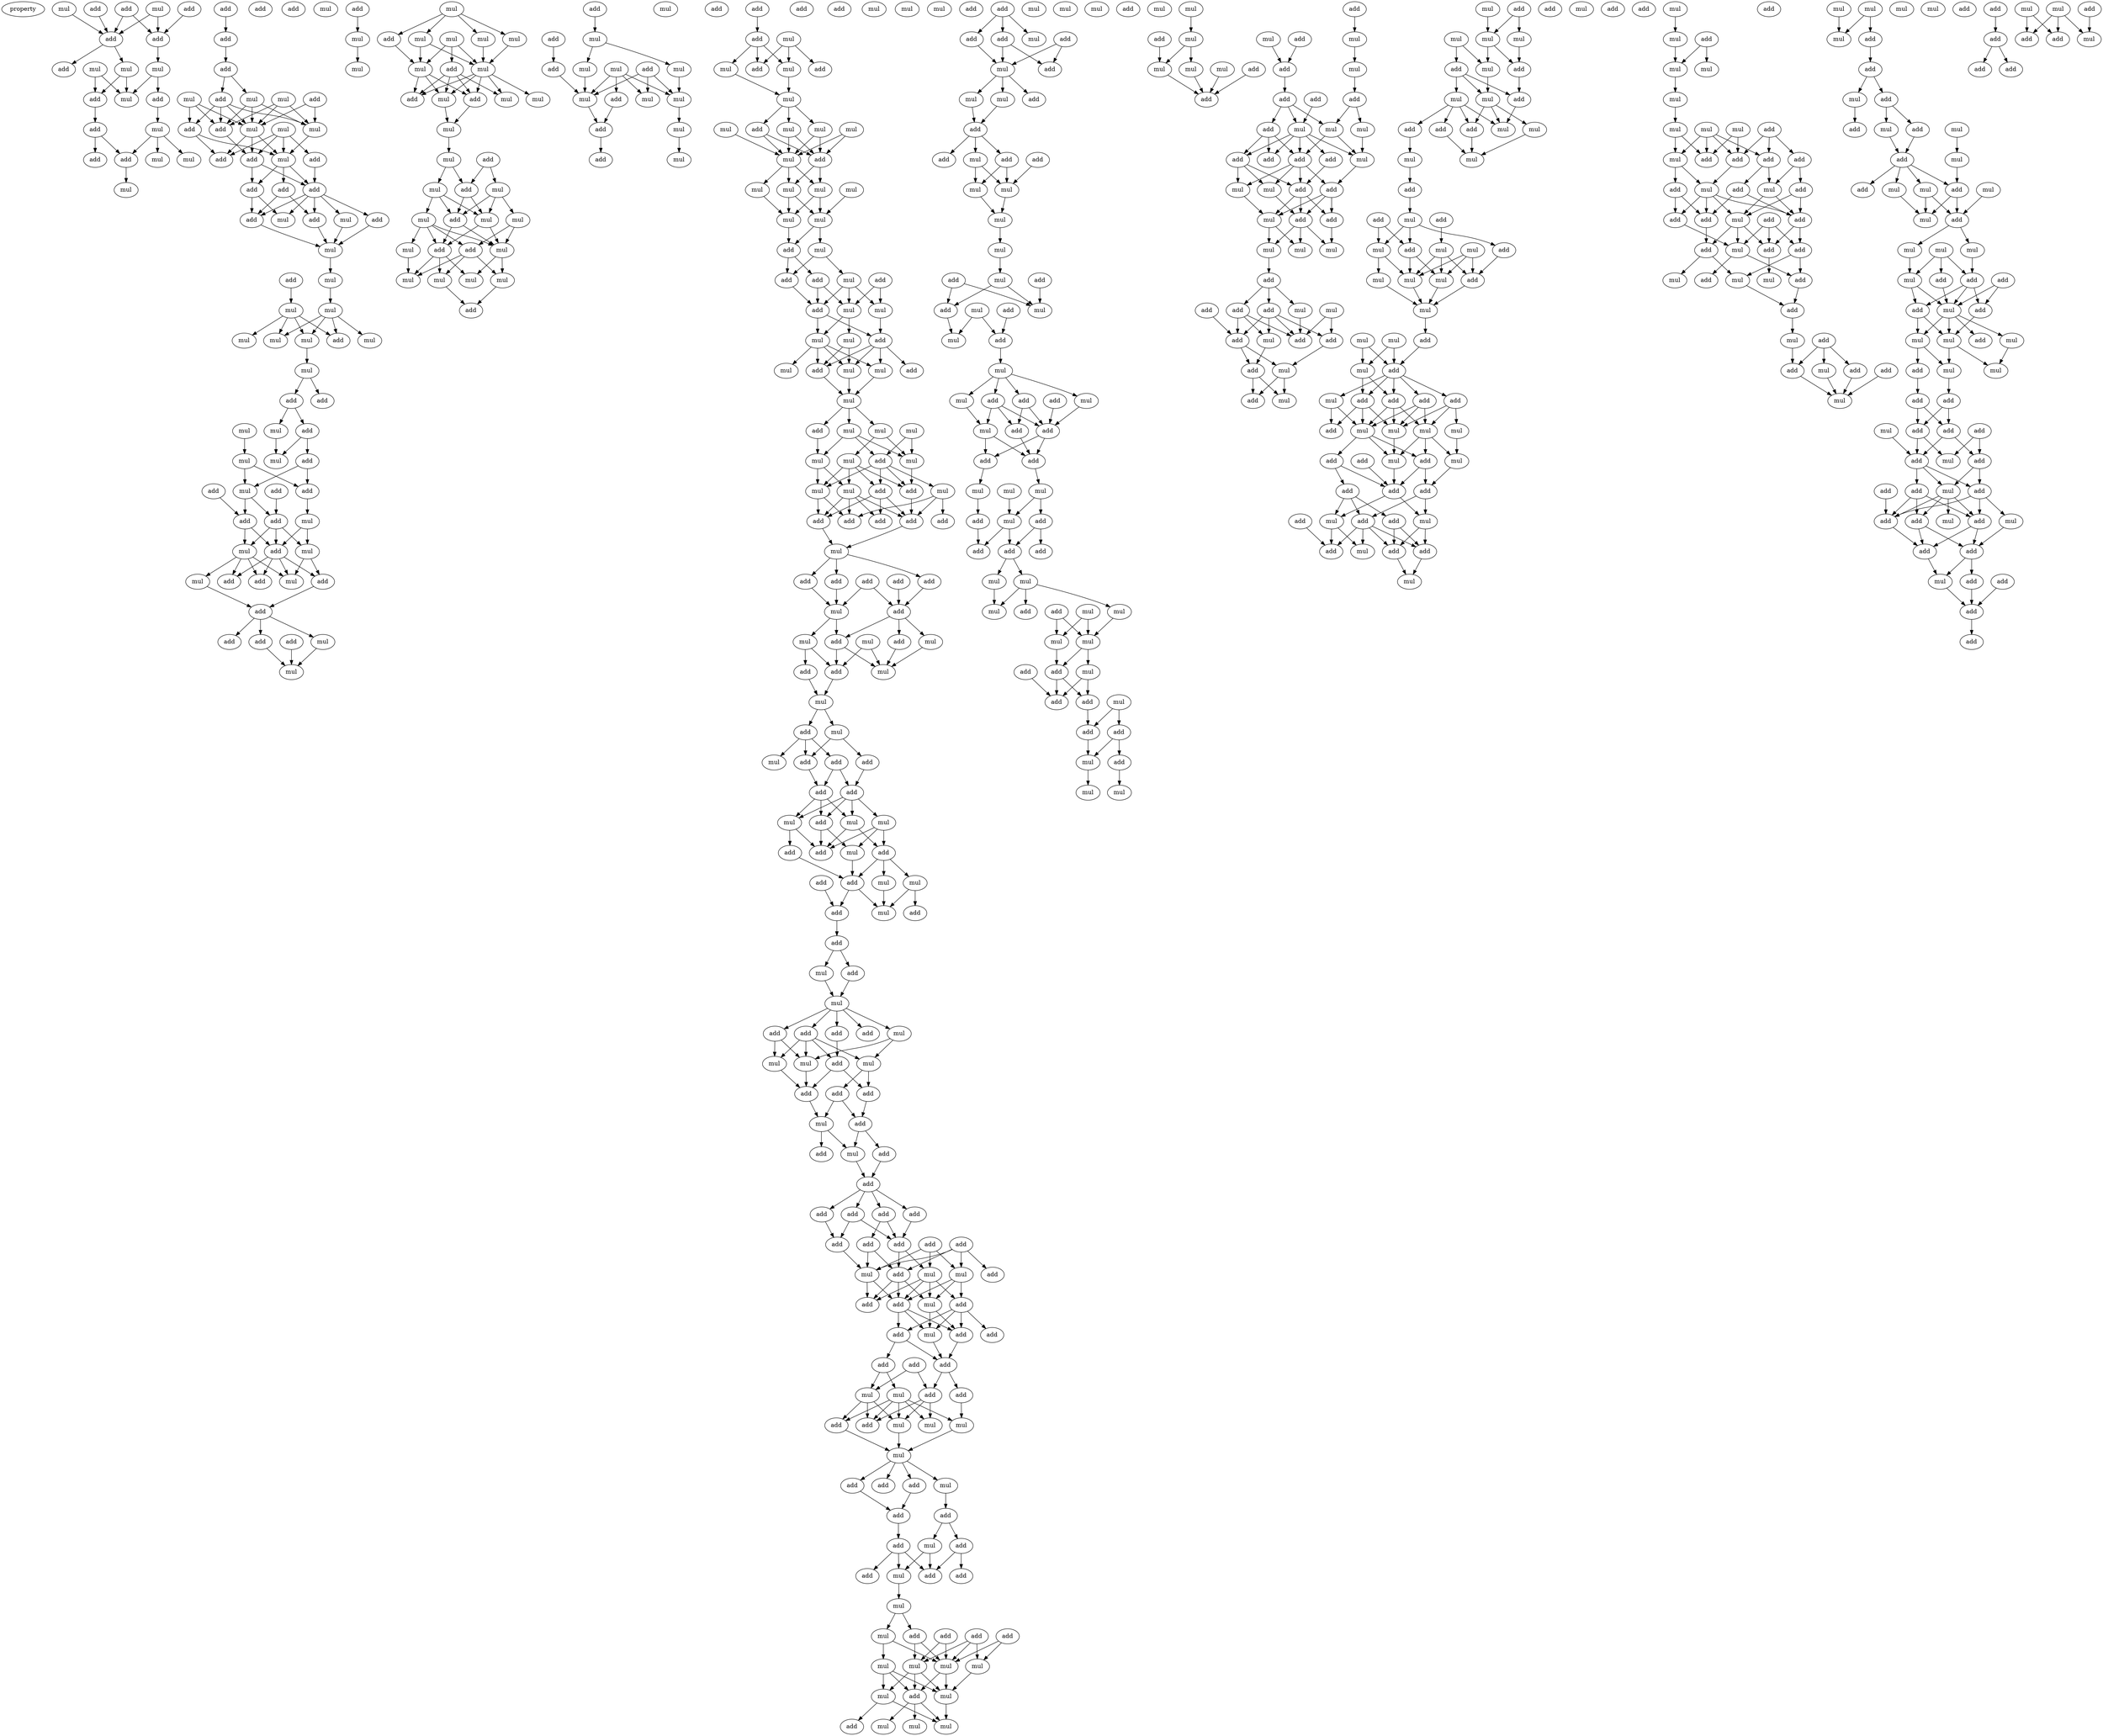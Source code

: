 digraph {
    node [fontcolor=black]
    property [mul=2,lf=1.8]
    0 [ label = add ];
    1 [ label = mul ];
    2 [ label = mul ];
    3 [ label = add ];
    4 [ label = add ];
    5 [ label = add ];
    6 [ label = add ];
    7 [ label = add ];
    8 [ label = mul ];
    9 [ label = mul ];
    10 [ label = mul ];
    11 [ label = add ];
    12 [ label = mul ];
    13 [ label = add ];
    14 [ label = mul ];
    15 [ label = add ];
    16 [ label = mul ];
    17 [ label = add ];
    18 [ label = add ];
    19 [ label = mul ];
    20 [ label = add ];
    21 [ label = mul ];
    22 [ label = add ];
    23 [ label = add ];
    24 [ label = add ];
    25 [ label = mul ];
    26 [ label = mul ];
    27 [ label = add ];
    28 [ label = mul ];
    29 [ label = add ];
    30 [ label = mul ];
    31 [ label = mul ];
    32 [ label = add ];
    33 [ label = mul ];
    34 [ label = add ];
    35 [ label = add ];
    36 [ label = add ];
    37 [ label = mul ];
    38 [ label = add ];
    39 [ label = add ];
    40 [ label = add ];
    41 [ label = mul ];
    42 [ label = add ];
    43 [ label = add ];
    44 [ label = add ];
    45 [ label = mul ];
    46 [ label = mul ];
    47 [ label = add ];
    48 [ label = mul ];
    49 [ label = mul ];
    50 [ label = mul ];
    51 [ label = mul ];
    52 [ label = mul ];
    53 [ label = mul ];
    54 [ label = add ];
    55 [ label = mul ];
    56 [ label = mul ];
    57 [ label = add ];
    58 [ label = add ];
    59 [ label = add ];
    60 [ label = mul ];
    61 [ label = mul ];
    62 [ label = add ];
    63 [ label = mul ];
    64 [ label = mul ];
    65 [ label = add ];
    66 [ label = add ];
    67 [ label = add ];
    68 [ label = add ];
    69 [ label = mul ];
    70 [ label = mul ];
    71 [ label = add ];
    72 [ label = add ];
    73 [ label = mul ];
    74 [ label = mul ];
    75 [ label = add ];
    76 [ label = add ];
    77 [ label = mul ];
    78 [ label = add ];
    79 [ label = add ];
    80 [ label = mul ];
    81 [ label = add ];
    82 [ label = add ];
    83 [ label = add ];
    84 [ label = mul ];
    85 [ label = add ];
    86 [ label = mul ];
    87 [ label = add ];
    88 [ label = mul ];
    89 [ label = add ];
    90 [ label = mul ];
    91 [ label = mul ];
    92 [ label = mul ];
    93 [ label = mul ];
    94 [ label = mul ];
    95 [ label = mul ];
    96 [ label = mul ];
    97 [ label = add ];
    98 [ label = add ];
    99 [ label = mul ];
    100 [ label = mul ];
    101 [ label = add ];
    102 [ label = add ];
    103 [ label = mul ];
    104 [ label = mul ];
    105 [ label = mul ];
    106 [ label = mul ];
    107 [ label = add ];
    108 [ label = mul ];
    109 [ label = mul ];
    110 [ label = mul ];
    111 [ label = add ];
    112 [ label = mul ];
    113 [ label = add ];
    114 [ label = mul ];
    115 [ label = mul ];
    116 [ label = add ];
    117 [ label = add ];
    118 [ label = mul ];
    119 [ label = mul ];
    120 [ label = mul ];
    121 [ label = mul ];
    122 [ label = mul ];
    123 [ label = mul ];
    124 [ label = add ];
    125 [ label = add ];
    126 [ label = add ];
    127 [ label = mul ];
    128 [ label = add ];
    129 [ label = add ];
    130 [ label = mul ];
    131 [ label = mul ];
    132 [ label = mul ];
    133 [ label = add ];
    134 [ label = mul ];
    135 [ label = mul ];
    136 [ label = mul ];
    137 [ label = add ];
    138 [ label = mul ];
    139 [ label = mul ];
    140 [ label = mul ];
    141 [ label = add ];
    142 [ label = add ];
    143 [ label = add ];
    144 [ label = add ];
    145 [ label = mul ];
    146 [ label = mul ];
    147 [ label = add ];
    148 [ label = mul ];
    149 [ label = add ];
    150 [ label = mul ];
    151 [ label = mul ];
    152 [ label = mul ];
    153 [ label = mul ];
    154 [ label = add ];
    155 [ label = mul ];
    156 [ label = add ];
    157 [ label = mul ];
    158 [ label = mul ];
    159 [ label = mul ];
    160 [ label = mul ];
    161 [ label = mul ];
    162 [ label = mul ];
    163 [ label = mul ];
    164 [ label = mul ];
    165 [ label = add ];
    166 [ label = add ];
    167 [ label = add ];
    168 [ label = mul ];
    169 [ label = add ];
    170 [ label = add ];
    171 [ label = mul ];
    172 [ label = mul ];
    173 [ label = mul ];
    174 [ label = mul ];
    175 [ label = add ];
    176 [ label = add ];
    177 [ label = mul ];
    178 [ label = add ];
    179 [ label = mul ];
    180 [ label = mul ];
    181 [ label = mul ];
    182 [ label = mul ];
    183 [ label = mul ];
    184 [ label = mul ];
    185 [ label = add ];
    186 [ label = add ];
    187 [ label = mul ];
    188 [ label = mul ];
    189 [ label = mul ];
    190 [ label = add ];
    191 [ label = add ];
    192 [ label = add ];
    193 [ label = mul ];
    194 [ label = mul ];
    195 [ label = mul ];
    196 [ label = add ];
    197 [ label = add ];
    198 [ label = add ];
    199 [ label = add ];
    200 [ label = add ];
    201 [ label = mul ];
    202 [ label = add ];
    203 [ label = add ];
    204 [ label = add ];
    205 [ label = add ];
    206 [ label = add ];
    207 [ label = add ];
    208 [ label = mul ];
    209 [ label = mul ];
    210 [ label = add ];
    211 [ label = mul ];
    212 [ label = add ];
    213 [ label = mul ];
    214 [ label = add ];
    215 [ label = mul ];
    216 [ label = add ];
    217 [ label = mul ];
    218 [ label = add ];
    219 [ label = mul ];
    220 [ label = add ];
    221 [ label = add ];
    222 [ label = add ];
    223 [ label = mul ];
    224 [ label = add ];
    225 [ label = add ];
    226 [ label = add ];
    227 [ label = mul ];
    228 [ label = mul ];
    229 [ label = mul ];
    230 [ label = add ];
    231 [ label = add ];
    232 [ label = mul ];
    233 [ label = add ];
    234 [ label = add ];
    235 [ label = add ];
    236 [ label = mul ];
    237 [ label = add ];
    238 [ label = mul ];
    239 [ label = add ];
    240 [ label = mul ];
    241 [ label = add ];
    242 [ label = add ];
    243 [ label = mul ];
    244 [ label = mul ];
    245 [ label = add ];
    246 [ label = mul ];
    247 [ label = mul ];
    248 [ label = mul ];
    249 [ label = add ];
    250 [ label = mul ];
    251 [ label = add ];
    252 [ label = add ];
    253 [ label = add ];
    254 [ label = mul ];
    255 [ label = add ];
    256 [ label = mul ];
    257 [ label = mul ];
    258 [ label = add ];
    259 [ label = add ];
    260 [ label = add ];
    261 [ label = mul ];
    262 [ label = add ];
    263 [ label = add ];
    264 [ label = mul ];
    265 [ label = add ];
    266 [ label = add ];
    267 [ label = add ];
    268 [ label = add ];
    269 [ label = add ];
    270 [ label = add ];
    271 [ label = add ];
    272 [ label = add ];
    273 [ label = add ];
    274 [ label = add ];
    275 [ label = add ];
    276 [ label = add ];
    277 [ label = mul ];
    278 [ label = mul ];
    279 [ label = add ];
    280 [ label = mul ];
    281 [ label = add ];
    282 [ label = add ];
    283 [ label = add ];
    284 [ label = mul ];
    285 [ label = mul ];
    286 [ label = add ];
    287 [ label = add ];
    288 [ label = add ];
    289 [ label = add ];
    290 [ label = add ];
    291 [ label = add ];
    292 [ label = add ];
    293 [ label = mul ];
    294 [ label = mul ];
    295 [ label = add ];
    296 [ label = add ];
    297 [ label = mul ];
    298 [ label = mul ];
    299 [ label = add ];
    300 [ label = mul ];
    301 [ label = mul ];
    302 [ label = add ];
    303 [ label = add ];
    304 [ label = add ];
    305 [ label = mul ];
    306 [ label = add ];
    307 [ label = add ];
    308 [ label = mul ];
    309 [ label = add ];
    310 [ label = add ];
    311 [ label = mul ];
    312 [ label = add ];
    313 [ label = add ];
    314 [ label = add ];
    315 [ label = mul ];
    316 [ label = add ];
    317 [ label = mul ];
    318 [ label = add ];
    319 [ label = add ];
    320 [ label = add ];
    321 [ label = mul ];
    322 [ label = mul ];
    323 [ label = mul ];
    324 [ label = mul ];
    325 [ label = add ];
    326 [ label = mul ];
    327 [ label = mul ];
    328 [ label = mul ];
    329 [ label = add ];
    330 [ label = mul ];
    331 [ label = add ];
    332 [ label = mul ];
    333 [ label = add ];
    334 [ label = add ];
    335 [ label = add ];
    336 [ label = add ];
    337 [ label = mul ];
    338 [ label = mul ];
    339 [ label = add ];
    340 [ label = mul ];
    341 [ label = mul ];
    342 [ label = add ];
    343 [ label = mul ];
    344 [ label = add ];
    345 [ label = add ];
    346 [ label = mul ];
    347 [ label = add ];
    348 [ label = add ];
    349 [ label = mul ];
    350 [ label = mul ];
    351 [ label = mul ];
    352 [ label = mul ];
    353 [ label = mul ];
    354 [ label = mul ];
    355 [ label = add ];
    356 [ label = add ];
    357 [ label = add ];
    358 [ label = add ];
    359 [ label = mul ];
    360 [ label = mul ];
    361 [ label = mul ];
    362 [ label = add ];
    363 [ label = mul ];
    364 [ label = add ];
    365 [ label = add ];
    366 [ label = add ];
    367 [ label = mul ];
    368 [ label = mul ];
    369 [ label = mul ];
    370 [ label = add ];
    371 [ label = add ];
    372 [ label = mul ];
    373 [ label = add ];
    374 [ label = add ];
    375 [ label = mul ];
    376 [ label = mul ];
    377 [ label = mul ];
    378 [ label = add ];
    379 [ label = add ];
    380 [ label = mul ];
    381 [ label = add ];
    382 [ label = add ];
    383 [ label = add ];
    384 [ label = mul ];
    385 [ label = mul ];
    386 [ label = add ];
    387 [ label = add ];
    388 [ label = mul ];
    389 [ label = mul ];
    390 [ label = mul ];
    391 [ label = mul ];
    392 [ label = mul ];
    393 [ label = add ];
    394 [ label = mul ];
    395 [ label = add ];
    396 [ label = add ];
    397 [ label = add ];
    398 [ label = mul ];
    399 [ label = add ];
    400 [ label = add ];
    401 [ label = add ];
    402 [ label = add ];
    403 [ label = mul ];
    404 [ label = mul ];
    405 [ label = mul ];
    406 [ label = mul ];
    407 [ label = mul ];
    408 [ label = add ];
    409 [ label = mul ];
    410 [ label = mul ];
    411 [ label = add ];
    412 [ label = mul ];
    413 [ label = mul ];
    414 [ label = add ];
    415 [ label = add ];
    416 [ label = mul ];
    417 [ label = add ];
    418 [ label = mul ];
    419 [ label = add ];
    420 [ label = mul ];
    421 [ label = add ];
    422 [ label = add ];
    423 [ label = add ];
    424 [ label = mul ];
    425 [ label = mul ];
    426 [ label = mul ];
    427 [ label = add ];
    428 [ label = add ];
    429 [ label = add ];
    430 [ label = add ];
    431 [ label = mul ];
    432 [ label = add ];
    433 [ label = mul ];
    434 [ label = add ];
    435 [ label = add ];
    436 [ label = mul ];
    437 [ label = add ];
    438 [ label = mul ];
    439 [ label = add ];
    440 [ label = mul ];
    441 [ label = mul ];
    442 [ label = mul ];
    443 [ label = add ];
    444 [ label = add ];
    445 [ label = add ];
    446 [ label = mul ];
    447 [ label = mul ];
    448 [ label = add ];
    449 [ label = add ];
    450 [ label = add ];
    451 [ label = mul ];
    452 [ label = add ];
    453 [ label = mul ];
    454 [ label = add ];
    455 [ label = add ];
    456 [ label = mul ];
    457 [ label = add ];
    458 [ label = mul ];
    459 [ label = mul ];
    460 [ label = add ];
    461 [ label = mul ];
    462 [ label = mul ];
    463 [ label = add ];
    464 [ label = mul ];
    465 [ label = add ];
    466 [ label = mul ];
    467 [ label = mul ];
    468 [ label = add ];
    469 [ label = add ];
    470 [ label = mul ];
    471 [ label = add ];
    472 [ label = add ];
    473 [ label = mul ];
    474 [ label = mul ];
    475 [ label = mul ];
    476 [ label = add ];
    477 [ label = add ];
    478 [ label = add ];
    479 [ label = mul ];
    480 [ label = add ];
    481 [ label = mul ];
    482 [ label = mul ];
    483 [ label = add ];
    484 [ label = mul ];
    485 [ label = mul ];
    486 [ label = mul ];
    487 [ label = add ];
    488 [ label = mul ];
    489 [ label = mul ];
    490 [ label = add ];
    491 [ label = mul ];
    492 [ label = mul ];
    493 [ label = mul ];
    494 [ label = mul ];
    495 [ label = add ];
    496 [ label = add ];
    497 [ label = add ];
    498 [ label = add ];
    499 [ label = mul ];
    500 [ label = add ];
    501 [ label = mul ];
    502 [ label = mul ];
    503 [ label = mul ];
    504 [ label = mul ];
    505 [ label = add ];
    506 [ label = mul ];
    507 [ label = mul ];
    508 [ label = add ];
    509 [ label = add ];
    510 [ label = add ];
    511 [ label = add ];
    512 [ label = add ];
    513 [ label = add ];
    514 [ label = add ];
    515 [ label = mul ];
    516 [ label = add ];
    517 [ label = add ];
    518 [ label = mul ];
    519 [ label = mul ];
    520 [ label = add ];
    521 [ label = add ];
    522 [ label = add ];
    523 [ label = add ];
    524 [ label = mul ];
    525 [ label = add ];
    526 [ label = mul ];
    527 [ label = add ];
    528 [ label = mul ];
    529 [ label = mul ];
    530 [ label = mul ];
    531 [ label = mul ];
    532 [ label = add ];
    533 [ label = mul ];
    534 [ label = mul ];
    535 [ label = mul ];
    536 [ label = add ];
    537 [ label = add ];
    538 [ label = add ];
    539 [ label = mul ];
    540 [ label = add ];
    541 [ label = add ];
    542 [ label = mul ];
    543 [ label = mul ];
    544 [ label = add ];
    545 [ label = add ];
    546 [ label = add ];
    547 [ label = mul ];
    548 [ label = add ];
    549 [ label = add ];
    550 [ label = add ];
    551 [ label = add ];
    552 [ label = mul ];
    553 [ label = add ];
    554 [ label = add ];
    555 [ label = mul ];
    556 [ label = mul ];
    557 [ label = add ];
    558 [ label = add ];
    559 [ label = mul ];
    560 [ label = add ];
    561 [ label = mul ];
    562 [ label = add ];
    563 [ label = mul ];
    564 [ label = add ];
    565 [ label = add ];
    566 [ label = add ];
    567 [ label = add ];
    568 [ label = mul ];
    569 [ label = mul ];
    570 [ label = mul ];
    571 [ label = add ];
    572 [ label = mul ];
    573 [ label = mul ];
    574 [ label = add ];
    575 [ label = mul ];
    576 [ label = add ];
    577 [ label = mul ];
    578 [ label = add ];
    579 [ label = mul ];
    580 [ label = add ];
    581 [ label = mul ];
    582 [ label = add ];
    583 [ label = mul ];
    584 [ label = add ];
    585 [ label = add ];
    586 [ label = mul ];
    587 [ label = mul ];
    588 [ label = add ];
    589 [ label = mul ];
    590 [ label = mul ];
    591 [ label = mul ];
    592 [ label = mul ];
    593 [ label = add ];
    594 [ label = mul ];
    595 [ label = add ];
    596 [ label = add ];
    597 [ label = mul ];
    598 [ label = add ];
    599 [ label = add ];
    600 [ label = mul ];
    601 [ label = mul ];
    602 [ label = add ];
    603 [ label = mul ];
    604 [ label = add ];
    605 [ label = mul ];
    606 [ label = mul ];
    607 [ label = add ];
    608 [ label = add ];
    609 [ label = mul ];
    610 [ label = add ];
    611 [ label = add ];
    612 [ label = add ];
    613 [ label = add ];
    614 [ label = add ];
    615 [ label = mul ];
    616 [ label = mul ];
    617 [ label = add ];
    618 [ label = add ];
    619 [ label = add ];
    620 [ label = mul ];
    621 [ label = add ];
    622 [ label = add ];
    623 [ label = add ];
    624 [ label = mul ];
    625 [ label = add ];
    626 [ label = add ];
    627 [ label = mul ];
    628 [ label = add ];
    629 [ label = add ];
    630 [ label = add ];
    631 [ label = add ];
    632 [ label = mul ];
    633 [ label = add ];
    634 [ label = add ];
    635 [ label = mul ];
    636 [ label = add ];
    637 [ label = mul ];
    638 [ label = add ];
    639 [ label = add ];
    640 [ label = add ];
    641 [ label = add ];
    642 [ label = add ];
    643 [ label = mul ];
    0 -> 5 [ name = 0 ];
    1 -> 5 [ name = 1 ];
    2 -> 5 [ name = 2 ];
    2 -> 6 [ name = 3 ];
    3 -> 5 [ name = 4 ];
    3 -> 6 [ name = 5 ];
    4 -> 6 [ name = 6 ];
    5 -> 7 [ name = 7 ];
    5 -> 9 [ name = 8 ];
    6 -> 10 [ name = 9 ];
    8 -> 12 [ name = 10 ];
    8 -> 13 [ name = 11 ];
    9 -> 12 [ name = 12 ];
    9 -> 13 [ name = 13 ];
    10 -> 11 [ name = 14 ];
    10 -> 12 [ name = 15 ];
    11 -> 14 [ name = 16 ];
    13 -> 15 [ name = 17 ];
    14 -> 16 [ name = 18 ];
    14 -> 17 [ name = 19 ];
    14 -> 19 [ name = 20 ];
    15 -> 17 [ name = 21 ];
    15 -> 18 [ name = 22 ];
    17 -> 21 [ name = 23 ];
    20 -> 22 [ name = 24 ];
    22 -> 23 [ name = 25 ];
    23 -> 24 [ name = 26 ];
    23 -> 26 [ name = 27 ];
    24 -> 29 [ name = 28 ];
    24 -> 31 [ name = 29 ];
    24 -> 32 [ name = 30 ];
    24 -> 33 [ name = 31 ];
    25 -> 31 [ name = 32 ];
    25 -> 32 [ name = 33 ];
    25 -> 33 [ name = 34 ];
    26 -> 31 [ name = 35 ];
    26 -> 32 [ name = 36 ];
    26 -> 33 [ name = 37 ];
    27 -> 31 [ name = 38 ];
    27 -> 33 [ name = 39 ];
    28 -> 29 [ name = 40 ];
    28 -> 32 [ name = 41 ];
    28 -> 33 [ name = 42 ];
    29 -> 34 [ name = 43 ];
    29 -> 37 [ name = 44 ];
    30 -> 34 [ name = 45 ];
    30 -> 35 [ name = 46 ];
    30 -> 36 [ name = 47 ];
    30 -> 37 [ name = 48 ];
    31 -> 37 [ name = 49 ];
    32 -> 35 [ name = 50 ];
    33 -> 34 [ name = 51 ];
    33 -> 35 [ name = 52 ];
    33 -> 37 [ name = 53 ];
    35 -> 39 [ name = 54 ];
    35 -> 40 [ name = 55 ];
    36 -> 40 [ name = 56 ];
    37 -> 38 [ name = 57 ];
    37 -> 39 [ name = 58 ];
    37 -> 40 [ name = 59 ];
    38 -> 42 [ name = 60 ];
    38 -> 43 [ name = 61 ];
    39 -> 41 [ name = 62 ];
    39 -> 43 [ name = 63 ];
    40 -> 41 [ name = 64 ];
    40 -> 42 [ name = 65 ];
    40 -> 43 [ name = 66 ];
    40 -> 44 [ name = 67 ];
    40 -> 45 [ name = 68 ];
    42 -> 46 [ name = 69 ];
    43 -> 46 [ name = 70 ];
    44 -> 46 [ name = 71 ];
    45 -> 46 [ name = 72 ];
    46 -> 48 [ name = 73 ];
    47 -> 49 [ name = 74 ];
    48 -> 50 [ name = 75 ];
    49 -> 51 [ name = 76 ];
    49 -> 52 [ name = 77 ];
    49 -> 53 [ name = 78 ];
    49 -> 54 [ name = 79 ];
    50 -> 52 [ name = 80 ];
    50 -> 53 [ name = 81 ];
    50 -> 54 [ name = 82 ];
    50 -> 55 [ name = 83 ];
    53 -> 56 [ name = 84 ];
    56 -> 58 [ name = 85 ];
    56 -> 59 [ name = 86 ];
    58 -> 60 [ name = 87 ];
    58 -> 62 [ name = 88 ];
    60 -> 63 [ name = 89 ];
    61 -> 64 [ name = 90 ];
    62 -> 63 [ name = 91 ];
    62 -> 65 [ name = 92 ];
    64 -> 68 [ name = 93 ];
    64 -> 69 [ name = 94 ];
    65 -> 68 [ name = 95 ];
    65 -> 69 [ name = 96 ];
    66 -> 71 [ name = 97 ];
    67 -> 72 [ name = 98 ];
    68 -> 70 [ name = 99 ];
    69 -> 71 [ name = 100 ];
    69 -> 72 [ name = 101 ];
    70 -> 73 [ name = 102 ];
    70 -> 75 [ name = 103 ];
    71 -> 73 [ name = 104 ];
    71 -> 74 [ name = 105 ];
    71 -> 75 [ name = 106 ];
    72 -> 74 [ name = 107 ];
    72 -> 75 [ name = 108 ];
    73 -> 78 [ name = 109 ];
    73 -> 80 [ name = 110 ];
    74 -> 76 [ name = 111 ];
    74 -> 77 [ name = 112 ];
    74 -> 79 [ name = 113 ];
    74 -> 80 [ name = 114 ];
    75 -> 76 [ name = 115 ];
    75 -> 78 [ name = 116 ];
    75 -> 79 [ name = 117 ];
    75 -> 80 [ name = 118 ];
    77 -> 81 [ name = 119 ];
    78 -> 81 [ name = 120 ];
    81 -> 83 [ name = 121 ];
    81 -> 84 [ name = 122 ];
    81 -> 85 [ name = 123 ];
    82 -> 86 [ name = 124 ];
    83 -> 86 [ name = 125 ];
    84 -> 86 [ name = 126 ];
    89 -> 90 [ name = 127 ];
    90 -> 91 [ name = 128 ];
    92 -> 93 [ name = 129 ];
    92 -> 95 [ name = 130 ];
    92 -> 96 [ name = 131 ];
    92 -> 97 [ name = 132 ];
    93 -> 100 [ name = 133 ];
    94 -> 98 [ name = 134 ];
    94 -> 99 [ name = 135 ];
    94 -> 100 [ name = 136 ];
    95 -> 100 [ name = 137 ];
    96 -> 99 [ name = 138 ];
    96 -> 100 [ name = 139 ];
    97 -> 99 [ name = 140 ];
    98 -> 101 [ name = 141 ];
    98 -> 102 [ name = 142 ];
    98 -> 103 [ name = 143 ];
    98 -> 104 [ name = 144 ];
    99 -> 101 [ name = 145 ];
    99 -> 102 [ name = 146 ];
    99 -> 103 [ name = 147 ];
    100 -> 101 [ name = 148 ];
    100 -> 102 [ name = 149 ];
    100 -> 103 [ name = 150 ];
    100 -> 104 [ name = 151 ];
    100 -> 105 [ name = 152 ];
    102 -> 106 [ name = 153 ];
    103 -> 106 [ name = 154 ];
    106 -> 108 [ name = 155 ];
    107 -> 109 [ name = 156 ];
    107 -> 111 [ name = 157 ];
    108 -> 110 [ name = 158 ];
    108 -> 111 [ name = 159 ];
    109 -> 113 [ name = 160 ];
    109 -> 114 [ name = 161 ];
    109 -> 115 [ name = 162 ];
    110 -> 112 [ name = 163 ];
    110 -> 113 [ name = 164 ];
    110 -> 115 [ name = 165 ];
    111 -> 113 [ name = 166 ];
    111 -> 115 [ name = 167 ];
    112 -> 116 [ name = 168 ];
    112 -> 117 [ name = 169 ];
    112 -> 118 [ name = 170 ];
    112 -> 119 [ name = 171 ];
    113 -> 116 [ name = 172 ];
    113 -> 119 [ name = 173 ];
    114 -> 117 [ name = 174 ];
    114 -> 119 [ name = 175 ];
    115 -> 116 [ name = 176 ];
    115 -> 119 [ name = 177 ];
    116 -> 120 [ name = 178 ];
    116 -> 122 [ name = 179 ];
    116 -> 123 [ name = 180 ];
    117 -> 121 [ name = 181 ];
    117 -> 122 [ name = 182 ];
    117 -> 123 [ name = 183 ];
    118 -> 123 [ name = 184 ];
    119 -> 120 [ name = 185 ];
    119 -> 121 [ name = 186 ];
    121 -> 125 [ name = 187 ];
    122 -> 125 [ name = 188 ];
    124 -> 127 [ name = 189 ];
    126 -> 128 [ name = 190 ];
    127 -> 130 [ name = 191 ];
    127 -> 132 [ name = 192 ];
    128 -> 134 [ name = 193 ];
    129 -> 134 [ name = 194 ];
    129 -> 135 [ name = 195 ];
    129 -> 136 [ name = 196 ];
    130 -> 136 [ name = 197 ];
    131 -> 133 [ name = 198 ];
    131 -> 134 [ name = 199 ];
    131 -> 135 [ name = 200 ];
    131 -> 136 [ name = 201 ];
    132 -> 134 [ name = 202 ];
    133 -> 137 [ name = 203 ];
    134 -> 137 [ name = 204 ];
    136 -> 138 [ name = 205 ];
    137 -> 142 [ name = 206 ];
    138 -> 139 [ name = 207 ];
    143 -> 144 [ name = 208 ];
    144 -> 146 [ name = 209 ];
    144 -> 147 [ name = 210 ];
    144 -> 148 [ name = 211 ];
    145 -> 147 [ name = 212 ];
    145 -> 148 [ name = 213 ];
    145 -> 149 [ name = 214 ];
    146 -> 150 [ name = 215 ];
    148 -> 150 [ name = 216 ];
    150 -> 152 [ name = 217 ];
    150 -> 154 [ name = 218 ];
    150 -> 155 [ name = 219 ];
    151 -> 156 [ name = 220 ];
    151 -> 157 [ name = 221 ];
    152 -> 156 [ name = 222 ];
    152 -> 157 [ name = 223 ];
    153 -> 157 [ name = 224 ];
    154 -> 156 [ name = 225 ];
    154 -> 157 [ name = 226 ];
    155 -> 156 [ name = 227 ];
    155 -> 157 [ name = 228 ];
    156 -> 159 [ name = 229 ];
    156 -> 160 [ name = 230 ];
    157 -> 158 [ name = 231 ];
    157 -> 159 [ name = 232 ];
    157 -> 160 [ name = 233 ];
    158 -> 162 [ name = 234 ];
    159 -> 162 [ name = 235 ];
    159 -> 163 [ name = 236 ];
    160 -> 162 [ name = 237 ];
    160 -> 163 [ name = 238 ];
    161 -> 163 [ name = 239 ];
    162 -> 165 [ name = 240 ];
    163 -> 164 [ name = 241 ];
    163 -> 165 [ name = 242 ];
    164 -> 168 [ name = 243 ];
    164 -> 169 [ name = 244 ];
    165 -> 166 [ name = 245 ];
    165 -> 169 [ name = 246 ];
    166 -> 170 [ name = 247 ];
    166 -> 172 [ name = 248 ];
    167 -> 171 [ name = 249 ];
    167 -> 172 [ name = 250 ];
    168 -> 170 [ name = 251 ];
    168 -> 171 [ name = 252 ];
    168 -> 172 [ name = 253 ];
    169 -> 170 [ name = 254 ];
    170 -> 173 [ name = 255 ];
    170 -> 175 [ name = 256 ];
    171 -> 175 [ name = 257 ];
    172 -> 173 [ name = 258 ];
    172 -> 174 [ name = 259 ];
    173 -> 177 [ name = 260 ];
    173 -> 178 [ name = 261 ];
    173 -> 179 [ name = 262 ];
    173 -> 180 [ name = 263 ];
    174 -> 178 [ name = 264 ];
    174 -> 180 [ name = 265 ];
    175 -> 176 [ name = 266 ];
    175 -> 178 [ name = 267 ];
    175 -> 179 [ name = 268 ];
    175 -> 180 [ name = 269 ];
    178 -> 181 [ name = 270 ];
    179 -> 181 [ name = 271 ];
    180 -> 181 [ name = 272 ];
    181 -> 182 [ name = 273 ];
    181 -> 183 [ name = 274 ];
    181 -> 186 [ name = 275 ];
    182 -> 187 [ name = 276 ];
    182 -> 189 [ name = 277 ];
    183 -> 187 [ name = 278 ];
    183 -> 188 [ name = 279 ];
    183 -> 190 [ name = 280 ];
    184 -> 187 [ name = 281 ];
    184 -> 190 [ name = 282 ];
    186 -> 188 [ name = 283 ];
    187 -> 192 [ name = 284 ];
    188 -> 193 [ name = 285 ];
    188 -> 194 [ name = 286 ];
    189 -> 191 [ name = 287 ];
    189 -> 192 [ name = 288 ];
    189 -> 193 [ name = 289 ];
    189 -> 194 [ name = 290 ];
    190 -> 191 [ name = 291 ];
    190 -> 192 [ name = 292 ];
    190 -> 194 [ name = 293 ];
    190 -> 195 [ name = 294 ];
    191 -> 197 [ name = 295 ];
    191 -> 198 [ name = 296 ];
    191 -> 199 [ name = 297 ];
    192 -> 197 [ name = 298 ];
    193 -> 197 [ name = 299 ];
    193 -> 198 [ name = 300 ];
    193 -> 199 [ name = 301 ];
    193 -> 200 [ name = 302 ];
    194 -> 198 [ name = 303 ];
    194 -> 200 [ name = 304 ];
    195 -> 196 [ name = 305 ];
    195 -> 197 [ name = 306 ];
    195 -> 200 [ name = 307 ];
    197 -> 201 [ name = 308 ];
    198 -> 201 [ name = 309 ];
    201 -> 202 [ name = 310 ];
    201 -> 203 [ name = 311 ];
    201 -> 205 [ name = 312 ];
    202 -> 208 [ name = 313 ];
    203 -> 207 [ name = 314 ];
    204 -> 207 [ name = 315 ];
    205 -> 208 [ name = 316 ];
    206 -> 207 [ name = 317 ];
    206 -> 208 [ name = 318 ];
    207 -> 210 [ name = 319 ];
    207 -> 212 [ name = 320 ];
    207 -> 213 [ name = 321 ];
    208 -> 210 [ name = 322 ];
    208 -> 211 [ name = 323 ];
    209 -> 214 [ name = 324 ];
    209 -> 215 [ name = 325 ];
    210 -> 214 [ name = 326 ];
    210 -> 215 [ name = 327 ];
    211 -> 214 [ name = 328 ];
    211 -> 216 [ name = 329 ];
    212 -> 215 [ name = 330 ];
    213 -> 215 [ name = 331 ];
    214 -> 217 [ name = 332 ];
    216 -> 217 [ name = 333 ];
    217 -> 218 [ name = 334 ];
    217 -> 219 [ name = 335 ];
    218 -> 221 [ name = 336 ];
    218 -> 223 [ name = 337 ];
    218 -> 224 [ name = 338 ];
    219 -> 222 [ name = 339 ];
    219 -> 224 [ name = 340 ];
    221 -> 225 [ name = 341 ];
    221 -> 226 [ name = 342 ];
    222 -> 226 [ name = 343 ];
    224 -> 225 [ name = 344 ];
    225 -> 228 [ name = 345 ];
    225 -> 229 [ name = 346 ];
    225 -> 230 [ name = 347 ];
    226 -> 227 [ name = 348 ];
    226 -> 228 [ name = 349 ];
    226 -> 229 [ name = 350 ];
    226 -> 230 [ name = 351 ];
    227 -> 231 [ name = 352 ];
    227 -> 232 [ name = 353 ];
    227 -> 234 [ name = 354 ];
    228 -> 231 [ name = 355 ];
    228 -> 233 [ name = 356 ];
    229 -> 231 [ name = 357 ];
    229 -> 234 [ name = 358 ];
    230 -> 231 [ name = 359 ];
    230 -> 232 [ name = 360 ];
    232 -> 235 [ name = 361 ];
    233 -> 235 [ name = 362 ];
    234 -> 235 [ name = 363 ];
    234 -> 236 [ name = 364 ];
    234 -> 238 [ name = 365 ];
    235 -> 239 [ name = 366 ];
    235 -> 240 [ name = 367 ];
    236 -> 240 [ name = 368 ];
    237 -> 239 [ name = 369 ];
    238 -> 240 [ name = 370 ];
    238 -> 241 [ name = 371 ];
    239 -> 242 [ name = 372 ];
    242 -> 244 [ name = 373 ];
    242 -> 245 [ name = 374 ];
    244 -> 248 [ name = 375 ];
    245 -> 248 [ name = 376 ];
    248 -> 249 [ name = 377 ];
    248 -> 250 [ name = 378 ];
    248 -> 251 [ name = 379 ];
    248 -> 252 [ name = 380 ];
    248 -> 253 [ name = 381 ];
    249 -> 255 [ name = 382 ];
    250 -> 254 [ name = 383 ];
    250 -> 256 [ name = 384 ];
    251 -> 256 [ name = 385 ];
    251 -> 257 [ name = 386 ];
    253 -> 254 [ name = 387 ];
    253 -> 255 [ name = 388 ];
    253 -> 256 [ name = 389 ];
    253 -> 257 [ name = 390 ];
    254 -> 258 [ name = 391 ];
    254 -> 259 [ name = 392 ];
    255 -> 258 [ name = 393 ];
    255 -> 260 [ name = 394 ];
    256 -> 260 [ name = 395 ];
    257 -> 260 [ name = 396 ];
    258 -> 262 [ name = 397 ];
    259 -> 261 [ name = 398 ];
    259 -> 262 [ name = 399 ];
    260 -> 261 [ name = 400 ];
    261 -> 264 [ name = 401 ];
    261 -> 265 [ name = 402 ];
    262 -> 263 [ name = 403 ];
    262 -> 264 [ name = 404 ];
    263 -> 266 [ name = 405 ];
    264 -> 266 [ name = 406 ];
    266 -> 267 [ name = 407 ];
    266 -> 268 [ name = 408 ];
    266 -> 269 [ name = 409 ];
    266 -> 270 [ name = 410 ];
    267 -> 273 [ name = 411 ];
    267 -> 275 [ name = 412 ];
    268 -> 275 [ name = 413 ];
    269 -> 271 [ name = 414 ];
    269 -> 273 [ name = 415 ];
    270 -> 273 [ name = 416 ];
    271 -> 276 [ name = 417 ];
    271 -> 280 [ name = 418 ];
    272 -> 276 [ name = 419 ];
    272 -> 278 [ name = 420 ];
    272 -> 279 [ name = 421 ];
    272 -> 280 [ name = 422 ];
    273 -> 276 [ name = 423 ];
    273 -> 277 [ name = 424 ];
    274 -> 277 [ name = 425 ];
    274 -> 278 [ name = 426 ];
    274 -> 280 [ name = 427 ];
    275 -> 280 [ name = 428 ];
    276 -> 281 [ name = 429 ];
    276 -> 283 [ name = 430 ];
    276 -> 284 [ name = 431 ];
    277 -> 281 [ name = 432 ];
    277 -> 282 [ name = 433 ];
    277 -> 283 [ name = 434 ];
    277 -> 284 [ name = 435 ];
    278 -> 282 [ name = 436 ];
    278 -> 283 [ name = 437 ];
    278 -> 284 [ name = 438 ];
    280 -> 281 [ name = 439 ];
    280 -> 283 [ name = 440 ];
    282 -> 285 [ name = 441 ];
    282 -> 286 [ name = 442 ];
    282 -> 287 [ name = 443 ];
    282 -> 288 [ name = 444 ];
    283 -> 285 [ name = 445 ];
    283 -> 286 [ name = 446 ];
    283 -> 287 [ name = 447 ];
    284 -> 285 [ name = 448 ];
    284 -> 286 [ name = 449 ];
    285 -> 291 [ name = 450 ];
    286 -> 291 [ name = 451 ];
    287 -> 289 [ name = 452 ];
    287 -> 291 [ name = 453 ];
    289 -> 293 [ name = 454 ];
    289 -> 294 [ name = 455 ];
    290 -> 292 [ name = 456 ];
    290 -> 294 [ name = 457 ];
    291 -> 292 [ name = 458 ];
    291 -> 295 [ name = 459 ];
    292 -> 296 [ name = 460 ];
    292 -> 297 [ name = 461 ];
    292 -> 298 [ name = 462 ];
    293 -> 296 [ name = 463 ];
    293 -> 297 [ name = 464 ];
    293 -> 298 [ name = 465 ];
    293 -> 299 [ name = 466 ];
    293 -> 300 [ name = 467 ];
    294 -> 296 [ name = 468 ];
    294 -> 298 [ name = 469 ];
    294 -> 299 [ name = 470 ];
    295 -> 300 [ name = 471 ];
    298 -> 301 [ name = 472 ];
    299 -> 301 [ name = 473 ];
    300 -> 301 [ name = 474 ];
    301 -> 302 [ name = 475 ];
    301 -> 303 [ name = 476 ];
    301 -> 304 [ name = 477 ];
    301 -> 305 [ name = 478 ];
    302 -> 307 [ name = 479 ];
    304 -> 307 [ name = 480 ];
    305 -> 306 [ name = 481 ];
    306 -> 308 [ name = 482 ];
    306 -> 309 [ name = 483 ];
    307 -> 310 [ name = 484 ];
    308 -> 311 [ name = 485 ];
    308 -> 312 [ name = 486 ];
    309 -> 312 [ name = 487 ];
    309 -> 314 [ name = 488 ];
    310 -> 311 [ name = 489 ];
    310 -> 312 [ name = 490 ];
    310 -> 313 [ name = 491 ];
    311 -> 315 [ name = 492 ];
    315 -> 317 [ name = 493 ];
    315 -> 318 [ name = 494 ];
    316 -> 322 [ name = 495 ];
    316 -> 323 [ name = 496 ];
    316 -> 324 [ name = 497 ];
    317 -> 321 [ name = 498 ];
    317 -> 322 [ name = 499 ];
    318 -> 322 [ name = 500 ];
    318 -> 323 [ name = 501 ];
    319 -> 322 [ name = 502 ];
    319 -> 323 [ name = 503 ];
    320 -> 322 [ name = 504 ];
    320 -> 324 [ name = 505 ];
    321 -> 325 [ name = 506 ];
    321 -> 326 [ name = 507 ];
    321 -> 327 [ name = 508 ];
    322 -> 325 [ name = 509 ];
    322 -> 326 [ name = 510 ];
    323 -> 325 [ name = 511 ];
    323 -> 326 [ name = 512 ];
    323 -> 327 [ name = 513 ];
    324 -> 326 [ name = 514 ];
    325 -> 328 [ name = 515 ];
    325 -> 330 [ name = 516 ];
    325 -> 332 [ name = 517 ];
    326 -> 332 [ name = 518 ];
    327 -> 329 [ name = 519 ];
    327 -> 332 [ name = 520 ];
    333 -> 334 [ name = 521 ];
    333 -> 336 [ name = 522 ];
    333 -> 337 [ name = 523 ];
    334 -> 338 [ name = 524 ];
    334 -> 339 [ name = 525 ];
    335 -> 338 [ name = 526 ];
    335 -> 339 [ name = 527 ];
    336 -> 338 [ name = 528 ];
    338 -> 340 [ name = 529 ];
    338 -> 342 [ name = 530 ];
    338 -> 343 [ name = 531 ];
    340 -> 344 [ name = 532 ];
    343 -> 344 [ name = 533 ];
    344 -> 345 [ name = 534 ];
    344 -> 346 [ name = 535 ];
    344 -> 348 [ name = 536 ];
    346 -> 349 [ name = 537 ];
    346 -> 350 [ name = 538 ];
    347 -> 350 [ name = 539 ];
    348 -> 349 [ name = 540 ];
    348 -> 350 [ name = 541 ];
    349 -> 351 [ name = 542 ];
    350 -> 351 [ name = 543 ];
    351 -> 353 [ name = 544 ];
    353 -> 354 [ name = 545 ];
    354 -> 358 [ name = 546 ];
    354 -> 359 [ name = 547 ];
    355 -> 359 [ name = 548 ];
    356 -> 358 [ name = 549 ];
    356 -> 359 [ name = 550 ];
    357 -> 362 [ name = 551 ];
    358 -> 361 [ name = 552 ];
    360 -> 361 [ name = 553 ];
    360 -> 362 [ name = 554 ];
    362 -> 363 [ name = 555 ];
    363 -> 365 [ name = 556 ];
    363 -> 366 [ name = 557 ];
    363 -> 367 [ name = 558 ];
    363 -> 368 [ name = 559 ];
    364 -> 370 [ name = 560 ];
    365 -> 369 [ name = 561 ];
    365 -> 370 [ name = 562 ];
    365 -> 371 [ name = 563 ];
    366 -> 370 [ name = 564 ];
    366 -> 371 [ name = 565 ];
    367 -> 370 [ name = 566 ];
    368 -> 369 [ name = 567 ];
    369 -> 373 [ name = 568 ];
    369 -> 374 [ name = 569 ];
    370 -> 373 [ name = 570 ];
    370 -> 374 [ name = 571 ];
    371 -> 374 [ name = 572 ];
    373 -> 377 [ name = 573 ];
    374 -> 376 [ name = 574 ];
    375 -> 380 [ name = 575 ];
    376 -> 378 [ name = 576 ];
    376 -> 380 [ name = 577 ];
    377 -> 379 [ name = 578 ];
    378 -> 381 [ name = 579 ];
    378 -> 382 [ name = 580 ];
    379 -> 383 [ name = 581 ];
    380 -> 382 [ name = 582 ];
    380 -> 383 [ name = 583 ];
    382 -> 384 [ name = 584 ];
    382 -> 385 [ name = 585 ];
    384 -> 388 [ name = 586 ];
    385 -> 387 [ name = 587 ];
    385 -> 388 [ name = 588 ];
    385 -> 390 [ name = 589 ];
    386 -> 391 [ name = 590 ];
    386 -> 392 [ name = 591 ];
    389 -> 391 [ name = 592 ];
    389 -> 392 [ name = 593 ];
    390 -> 391 [ name = 594 ];
    391 -> 394 [ name = 595 ];
    391 -> 395 [ name = 596 ];
    392 -> 395 [ name = 597 ];
    393 -> 397 [ name = 598 ];
    394 -> 397 [ name = 599 ];
    394 -> 399 [ name = 600 ];
    395 -> 397 [ name = 601 ];
    395 -> 399 [ name = 602 ];
    398 -> 400 [ name = 603 ];
    398 -> 401 [ name = 604 ];
    399 -> 400 [ name = 605 ];
    400 -> 403 [ name = 606 ];
    401 -> 402 [ name = 607 ];
    401 -> 403 [ name = 608 ];
    402 -> 406 [ name = 609 ];
    403 -> 404 [ name = 610 ];
    407 -> 409 [ name = 611 ];
    408 -> 412 [ name = 612 ];
    409 -> 412 [ name = 613 ];
    409 -> 413 [ name = 614 ];
    410 -> 414 [ name = 615 ];
    411 -> 414 [ name = 616 ];
    412 -> 414 [ name = 617 ];
    413 -> 414 [ name = 618 ];
    415 -> 416 [ name = 619 ];
    416 -> 420 [ name = 620 ];
    417 -> 419 [ name = 621 ];
    418 -> 419 [ name = 622 ];
    419 -> 422 [ name = 623 ];
    420 -> 423 [ name = 624 ];
    421 -> 424 [ name = 625 ];
    422 -> 424 [ name = 626 ];
    422 -> 426 [ name = 627 ];
    422 -> 427 [ name = 628 ];
    423 -> 425 [ name = 629 ];
    423 -> 426 [ name = 630 ];
    424 -> 428 [ name = 631 ];
    424 -> 429 [ name = 632 ];
    424 -> 430 [ name = 633 ];
    424 -> 431 [ name = 634 ];
    424 -> 432 [ name = 635 ];
    425 -> 431 [ name = 636 ];
    426 -> 428 [ name = 637 ];
    426 -> 431 [ name = 638 ];
    427 -> 428 [ name = 639 ];
    427 -> 430 [ name = 640 ];
    427 -> 432 [ name = 641 ];
    428 -> 433 [ name = 642 ];
    428 -> 434 [ name = 643 ];
    428 -> 435 [ name = 644 ];
    428 -> 436 [ name = 645 ];
    429 -> 434 [ name = 646 ];
    431 -> 435 [ name = 647 ];
    432 -> 433 [ name = 648 ];
    432 -> 434 [ name = 649 ];
    432 -> 436 [ name = 650 ];
    433 -> 437 [ name = 651 ];
    434 -> 437 [ name = 652 ];
    434 -> 438 [ name = 653 ];
    434 -> 439 [ name = 654 ];
    435 -> 437 [ name = 655 ];
    435 -> 438 [ name = 656 ];
    435 -> 439 [ name = 657 ];
    436 -> 438 [ name = 658 ];
    437 -> 440 [ name = 659 ];
    437 -> 441 [ name = 660 ];
    437 -> 442 [ name = 661 ];
    438 -> 440 [ name = 662 ];
    438 -> 441 [ name = 663 ];
    439 -> 442 [ name = 664 ];
    441 -> 443 [ name = 665 ];
    443 -> 444 [ name = 666 ];
    443 -> 445 [ name = 667 ];
    443 -> 446 [ name = 668 ];
    444 -> 449 [ name = 669 ];
    444 -> 450 [ name = 670 ];
    444 -> 451 [ name = 671 ];
    445 -> 449 [ name = 672 ];
    445 -> 450 [ name = 673 ];
    445 -> 451 [ name = 674 ];
    445 -> 452 [ name = 675 ];
    446 -> 450 [ name = 676 ];
    447 -> 450 [ name = 677 ];
    447 -> 452 [ name = 678 ];
    448 -> 449 [ name = 679 ];
    449 -> 453 [ name = 680 ];
    449 -> 454 [ name = 681 ];
    451 -> 454 [ name = 682 ];
    452 -> 453 [ name = 683 ];
    453 -> 455 [ name = 684 ];
    453 -> 456 [ name = 685 ];
    454 -> 455 [ name = 686 ];
    454 -> 456 [ name = 687 ];
    457 -> 459 [ name = 688 ];
    457 -> 461 [ name = 689 ];
    458 -> 459 [ name = 690 ];
    459 -> 463 [ name = 691 ];
    459 -> 464 [ name = 692 ];
    461 -> 463 [ name = 693 ];
    462 -> 464 [ name = 694 ];
    462 -> 465 [ name = 695 ];
    463 -> 468 [ name = 696 ];
    464 -> 466 [ name = 697 ];
    465 -> 466 [ name = 698 ];
    465 -> 467 [ name = 699 ];
    465 -> 468 [ name = 700 ];
    466 -> 470 [ name = 701 ];
    466 -> 472 [ name = 702 ];
    466 -> 473 [ name = 703 ];
    467 -> 469 [ name = 704 ];
    467 -> 471 [ name = 705 ];
    467 -> 472 [ name = 706 ];
    467 -> 473 [ name = 707 ];
    468 -> 473 [ name = 708 ];
    469 -> 474 [ name = 709 ];
    470 -> 474 [ name = 710 ];
    471 -> 475 [ name = 711 ];
    472 -> 474 [ name = 712 ];
    475 -> 476 [ name = 713 ];
    476 -> 479 [ name = 714 ];
    477 -> 480 [ name = 715 ];
    477 -> 482 [ name = 716 ];
    478 -> 481 [ name = 717 ];
    479 -> 480 [ name = 718 ];
    479 -> 482 [ name = 719 ];
    479 -> 483 [ name = 720 ];
    480 -> 485 [ name = 721 ];
    480 -> 486 [ name = 722 ];
    481 -> 485 [ name = 723 ];
    481 -> 486 [ name = 724 ];
    481 -> 487 [ name = 725 ];
    482 -> 485 [ name = 726 ];
    482 -> 488 [ name = 727 ];
    483 -> 487 [ name = 728 ];
    484 -> 485 [ name = 729 ];
    484 -> 486 [ name = 730 ];
    484 -> 487 [ name = 731 ];
    485 -> 489 [ name = 732 ];
    486 -> 489 [ name = 733 ];
    487 -> 489 [ name = 734 ];
    488 -> 489 [ name = 735 ];
    489 -> 490 [ name = 736 ];
    490 -> 495 [ name = 737 ];
    492 -> 494 [ name = 738 ];
    492 -> 495 [ name = 739 ];
    493 -> 494 [ name = 740 ];
    493 -> 495 [ name = 741 ];
    494 -> 496 [ name = 742 ];
    494 -> 498 [ name = 743 ];
    495 -> 496 [ name = 744 ];
    495 -> 497 [ name = 745 ];
    495 -> 498 [ name = 746 ];
    495 -> 499 [ name = 747 ];
    495 -> 500 [ name = 748 ];
    496 -> 502 [ name = 749 ];
    496 -> 503 [ name = 750 ];
    496 -> 504 [ name = 751 ];
    497 -> 502 [ name = 752 ];
    497 -> 503 [ name = 753 ];
    497 -> 504 [ name = 754 ];
    498 -> 503 [ name = 755 ];
    498 -> 504 [ name = 756 ];
    498 -> 505 [ name = 757 ];
    499 -> 503 [ name = 758 ];
    499 -> 505 [ name = 759 ];
    500 -> 501 [ name = 760 ];
    500 -> 502 [ name = 761 ];
    500 -> 504 [ name = 762 ];
    501 -> 506 [ name = 763 ];
    502 -> 506 [ name = 764 ];
    502 -> 507 [ name = 765 ];
    502 -> 510 [ name = 766 ];
    503 -> 507 [ name = 767 ];
    503 -> 508 [ name = 768 ];
    503 -> 510 [ name = 769 ];
    504 -> 507 [ name = 770 ];
    506 -> 511 [ name = 771 ];
    507 -> 512 [ name = 772 ];
    508 -> 512 [ name = 773 ];
    508 -> 513 [ name = 774 ];
    509 -> 512 [ name = 775 ];
    510 -> 511 [ name = 776 ];
    510 -> 512 [ name = 777 ];
    511 -> 516 [ name = 778 ];
    511 -> 518 [ name = 779 ];
    512 -> 515 [ name = 780 ];
    512 -> 518 [ name = 781 ];
    513 -> 514 [ name = 782 ];
    513 -> 515 [ name = 783 ];
    513 -> 516 [ name = 784 ];
    514 -> 520 [ name = 785 ];
    514 -> 521 [ name = 786 ];
    515 -> 519 [ name = 787 ];
    515 -> 523 [ name = 788 ];
    516 -> 519 [ name = 789 ];
    516 -> 520 [ name = 790 ];
    516 -> 521 [ name = 791 ];
    516 -> 523 [ name = 792 ];
    517 -> 523 [ name = 793 ];
    518 -> 520 [ name = 794 ];
    518 -> 521 [ name = 795 ];
    520 -> 524 [ name = 796 ];
    521 -> 524 [ name = 797 ];
    526 -> 528 [ name = 798 ];
    527 -> 529 [ name = 799 ];
    527 -> 530 [ name = 800 ];
    528 -> 529 [ name = 801 ];
    529 -> 531 [ name = 802 ];
    531 -> 534 [ name = 803 ];
    532 -> 536 [ name = 804 ];
    532 -> 537 [ name = 805 ];
    532 -> 538 [ name = 806 ];
    533 -> 536 [ name = 807 ];
    533 -> 540 [ name = 808 ];
    534 -> 539 [ name = 809 ];
    534 -> 540 [ name = 810 ];
    535 -> 536 [ name = 811 ];
    535 -> 538 [ name = 812 ];
    535 -> 539 [ name = 813 ];
    535 -> 540 [ name = 814 ];
    536 -> 542 [ name = 815 ];
    537 -> 541 [ name = 816 ];
    537 -> 543 [ name = 817 ];
    538 -> 543 [ name = 818 ];
    538 -> 544 [ name = 819 ];
    539 -> 542 [ name = 820 ];
    539 -> 545 [ name = 821 ];
    541 -> 547 [ name = 822 ];
    541 -> 548 [ name = 823 ];
    542 -> 546 [ name = 824 ];
    542 -> 547 [ name = 825 ];
    542 -> 548 [ name = 826 ];
    542 -> 549 [ name = 827 ];
    543 -> 547 [ name = 828 ];
    543 -> 548 [ name = 829 ];
    544 -> 548 [ name = 830 ];
    544 -> 549 [ name = 831 ];
    545 -> 546 [ name = 832 ];
    545 -> 549 [ name = 833 ];
    546 -> 552 [ name = 834 ];
    547 -> 551 [ name = 835 ];
    547 -> 552 [ name = 836 ];
    547 -> 553 [ name = 837 ];
    548 -> 551 [ name = 838 ];
    548 -> 554 [ name = 839 ];
    549 -> 553 [ name = 840 ];
    550 -> 551 [ name = 841 ];
    550 -> 552 [ name = 842 ];
    550 -> 554 [ name = 843 ];
    551 -> 559 [ name = 844 ];
    552 -> 557 [ name = 845 ];
    552 -> 558 [ name = 846 ];
    553 -> 555 [ name = 847 ];
    553 -> 556 [ name = 848 ];
    554 -> 556 [ name = 849 ];
    554 -> 558 [ name = 850 ];
    556 -> 560 [ name = 851 ];
    558 -> 560 [ name = 852 ];
    560 -> 561 [ name = 853 ];
    561 -> 565 [ name = 854 ];
    562 -> 563 [ name = 855 ];
    562 -> 565 [ name = 856 ];
    562 -> 567 [ name = 857 ];
    563 -> 568 [ name = 858 ];
    565 -> 568 [ name = 859 ];
    566 -> 568 [ name = 860 ];
    567 -> 568 [ name = 861 ];
    569 -> 572 [ name = 862 ];
    570 -> 571 [ name = 863 ];
    570 -> 572 [ name = 864 ];
    571 -> 574 [ name = 865 ];
    574 -> 575 [ name = 866 ];
    574 -> 576 [ name = 867 ];
    575 -> 578 [ name = 868 ];
    576 -> 577 [ name = 869 ];
    576 -> 580 [ name = 870 ];
    577 -> 582 [ name = 871 ];
    579 -> 581 [ name = 872 ];
    580 -> 582 [ name = 873 ];
    581 -> 584 [ name = 874 ];
    582 -> 583 [ name = 875 ];
    582 -> 584 [ name = 876 ];
    582 -> 585 [ name = 877 ];
    582 -> 586 [ name = 878 ];
    583 -> 588 [ name = 879 ];
    583 -> 589 [ name = 880 ];
    584 -> 588 [ name = 881 ];
    584 -> 589 [ name = 882 ];
    586 -> 589 [ name = 883 ];
    587 -> 588 [ name = 884 ];
    588 -> 590 [ name = 885 ];
    588 -> 592 [ name = 886 ];
    590 -> 596 [ name = 887 ];
    591 -> 594 [ name = 888 ];
    591 -> 595 [ name = 889 ];
    591 -> 596 [ name = 890 ];
    592 -> 594 [ name = 891 ];
    593 -> 597 [ name = 892 ];
    593 -> 598 [ name = 893 ];
    594 -> 597 [ name = 894 ];
    594 -> 599 [ name = 895 ];
    595 -> 597 [ name = 896 ];
    596 -> 597 [ name = 897 ];
    596 -> 598 [ name = 898 ];
    596 -> 599 [ name = 899 ];
    597 -> 600 [ name = 900 ];
    597 -> 601 [ name = 901 ];
    597 -> 602 [ name = 902 ];
    597 -> 603 [ name = 903 ];
    598 -> 600 [ name = 904 ];
    599 -> 600 [ name = 905 ];
    599 -> 603 [ name = 906 ];
    600 -> 605 [ name = 907 ];
    600 -> 606 [ name = 908 ];
    601 -> 605 [ name = 909 ];
    603 -> 604 [ name = 910 ];
    603 -> 606 [ name = 911 ];
    604 -> 608 [ name = 912 ];
    606 -> 607 [ name = 913 ];
    607 -> 611 [ name = 914 ];
    607 -> 612 [ name = 915 ];
    608 -> 611 [ name = 916 ];
    608 -> 612 [ name = 917 ];
    609 -> 613 [ name = 918 ];
    610 -> 614 [ name = 919 ];
    610 -> 615 [ name = 920 ];
    611 -> 613 [ name = 921 ];
    611 -> 615 [ name = 922 ];
    612 -> 613 [ name = 923 ];
    612 -> 614 [ name = 924 ];
    613 -> 616 [ name = 925 ];
    613 -> 618 [ name = 926 ];
    613 -> 619 [ name = 927 ];
    614 -> 616 [ name = 928 ];
    614 -> 618 [ name = 929 ];
    616 -> 620 [ name = 930 ];
    616 -> 621 [ name = 931 ];
    616 -> 622 [ name = 932 ];
    616 -> 623 [ name = 933 ];
    617 -> 623 [ name = 934 ];
    618 -> 622 [ name = 935 ];
    618 -> 623 [ name = 936 ];
    618 -> 624 [ name = 937 ];
    619 -> 621 [ name = 938 ];
    619 -> 622 [ name = 939 ];
    619 -> 623 [ name = 940 ];
    621 -> 625 [ name = 941 ];
    621 -> 626 [ name = 942 ];
    622 -> 625 [ name = 943 ];
    622 -> 626 [ name = 944 ];
    623 -> 626 [ name = 945 ];
    624 -> 625 [ name = 946 ];
    625 -> 627 [ name = 947 ];
    625 -> 628 [ name = 948 ];
    626 -> 627 [ name = 949 ];
    627 -> 630 [ name = 950 ];
    628 -> 630 [ name = 951 ];
    629 -> 630 [ name = 952 ];
    630 -> 631 [ name = 953 ];
    634 -> 636 [ name = 954 ];
    635 -> 640 [ name = 955 ];
    635 -> 642 [ name = 956 ];
    635 -> 643 [ name = 957 ];
    636 -> 639 [ name = 958 ];
    636 -> 641 [ name = 959 ];
    637 -> 640 [ name = 960 ];
    637 -> 642 [ name = 961 ];
    638 -> 643 [ name = 962 ];
}
